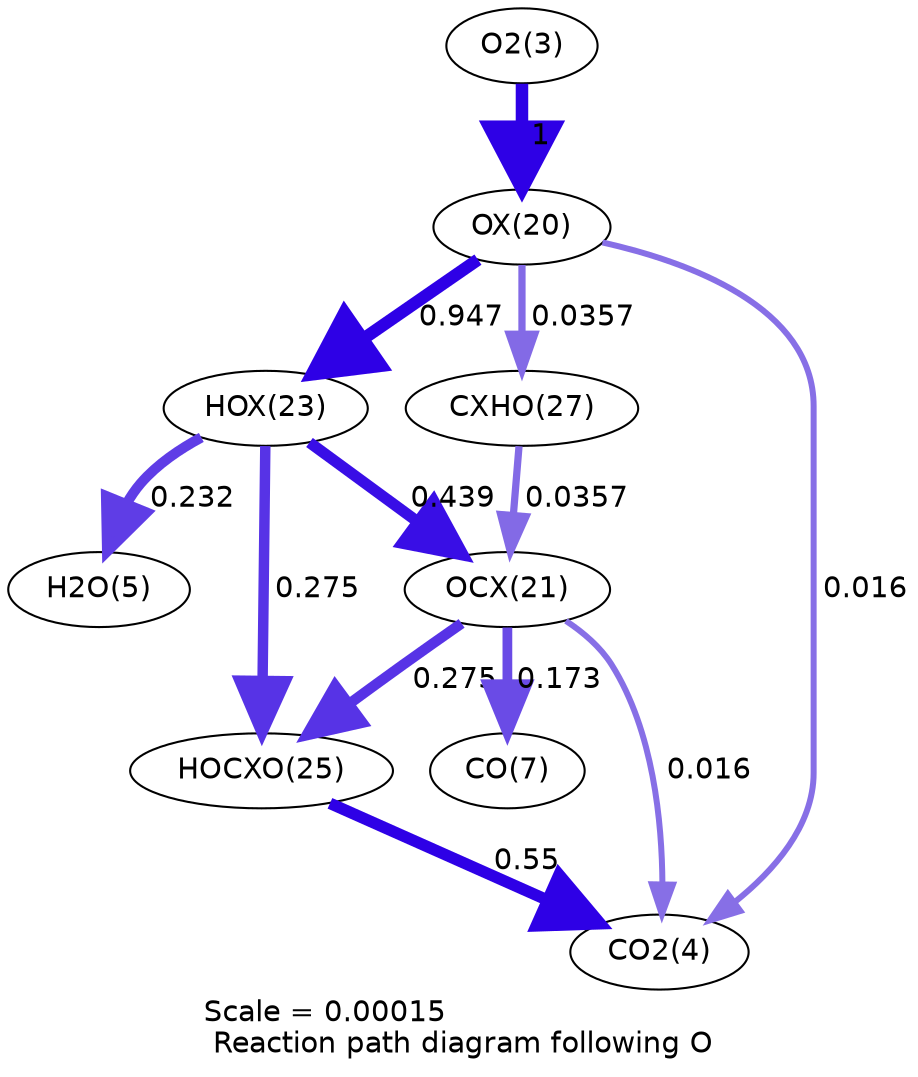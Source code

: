 digraph reaction_paths {
center=1;
s5 -> s23[fontname="Helvetica", penwidth=6, arrowsize=3, color="0.7, 1.5, 0.9"
, label=" 1"];
s23 -> s26[fontname="Helvetica", penwidth=5.96, arrowsize=2.98, color="0.7, 1.45, 0.9"
, label=" 0.947"];
s23 -> s30[fontname="Helvetica", penwidth=3.48, arrowsize=1.74, color="0.7, 0.536, 0.9"
, label=" 0.0357"];
s23 -> s6[fontname="Helvetica", penwidth=2.88, arrowsize=1.44, color="0.7, 0.516, 0.9"
, label=" 0.016"];
s26 -> s7[fontname="Helvetica", penwidth=4.9, arrowsize=2.45, color="0.7, 0.732, 0.9"
, label=" 0.232"];
s26 -> s24[fontname="Helvetica", penwidth=5.38, arrowsize=2.69, color="0.7, 0.939, 0.9"
, label=" 0.439"];
s26 -> s28[fontname="Helvetica", penwidth=5.03, arrowsize=2.51, color="0.7, 0.775, 0.9"
, label=" 0.275"];
s30 -> s24[fontname="Helvetica", penwidth=3.48, arrowsize=1.74, color="0.7, 0.536, 0.9"
, label=" 0.0357"];
s24 -> s9[fontname="Helvetica", penwidth=4.68, arrowsize=2.34, color="0.7, 0.673, 0.9"
, label=" 0.173"];
s24 -> s6[fontname="Helvetica", penwidth=2.88, arrowsize=1.44, color="0.7, 0.516, 0.9"
, label=" 0.016"];
s24 -> s28[fontname="Helvetica", penwidth=5.03, arrowsize=2.51, color="0.7, 0.775, 0.9"
, label=" 0.275"];
s28 -> s6[fontname="Helvetica", penwidth=5.55, arrowsize=2.77, color="0.7, 1.05, 0.9"
, label=" 0.55"];
s5 [ fontname="Helvetica", label="O2(3)"];
s6 [ fontname="Helvetica", label="CO2(4)"];
s7 [ fontname="Helvetica", label="H2O(5)"];
s9 [ fontname="Helvetica", label="CO(7)"];
s23 [ fontname="Helvetica", label="OX(20)"];
s24 [ fontname="Helvetica", label="OCX(21)"];
s26 [ fontname="Helvetica", label="HOX(23)"];
s28 [ fontname="Helvetica", label="HOCXO(25)"];
s30 [ fontname="Helvetica", label="CXHO(27)"];
 label = "Scale = 0.00015\l Reaction path diagram following O";
 fontname = "Helvetica";
}
